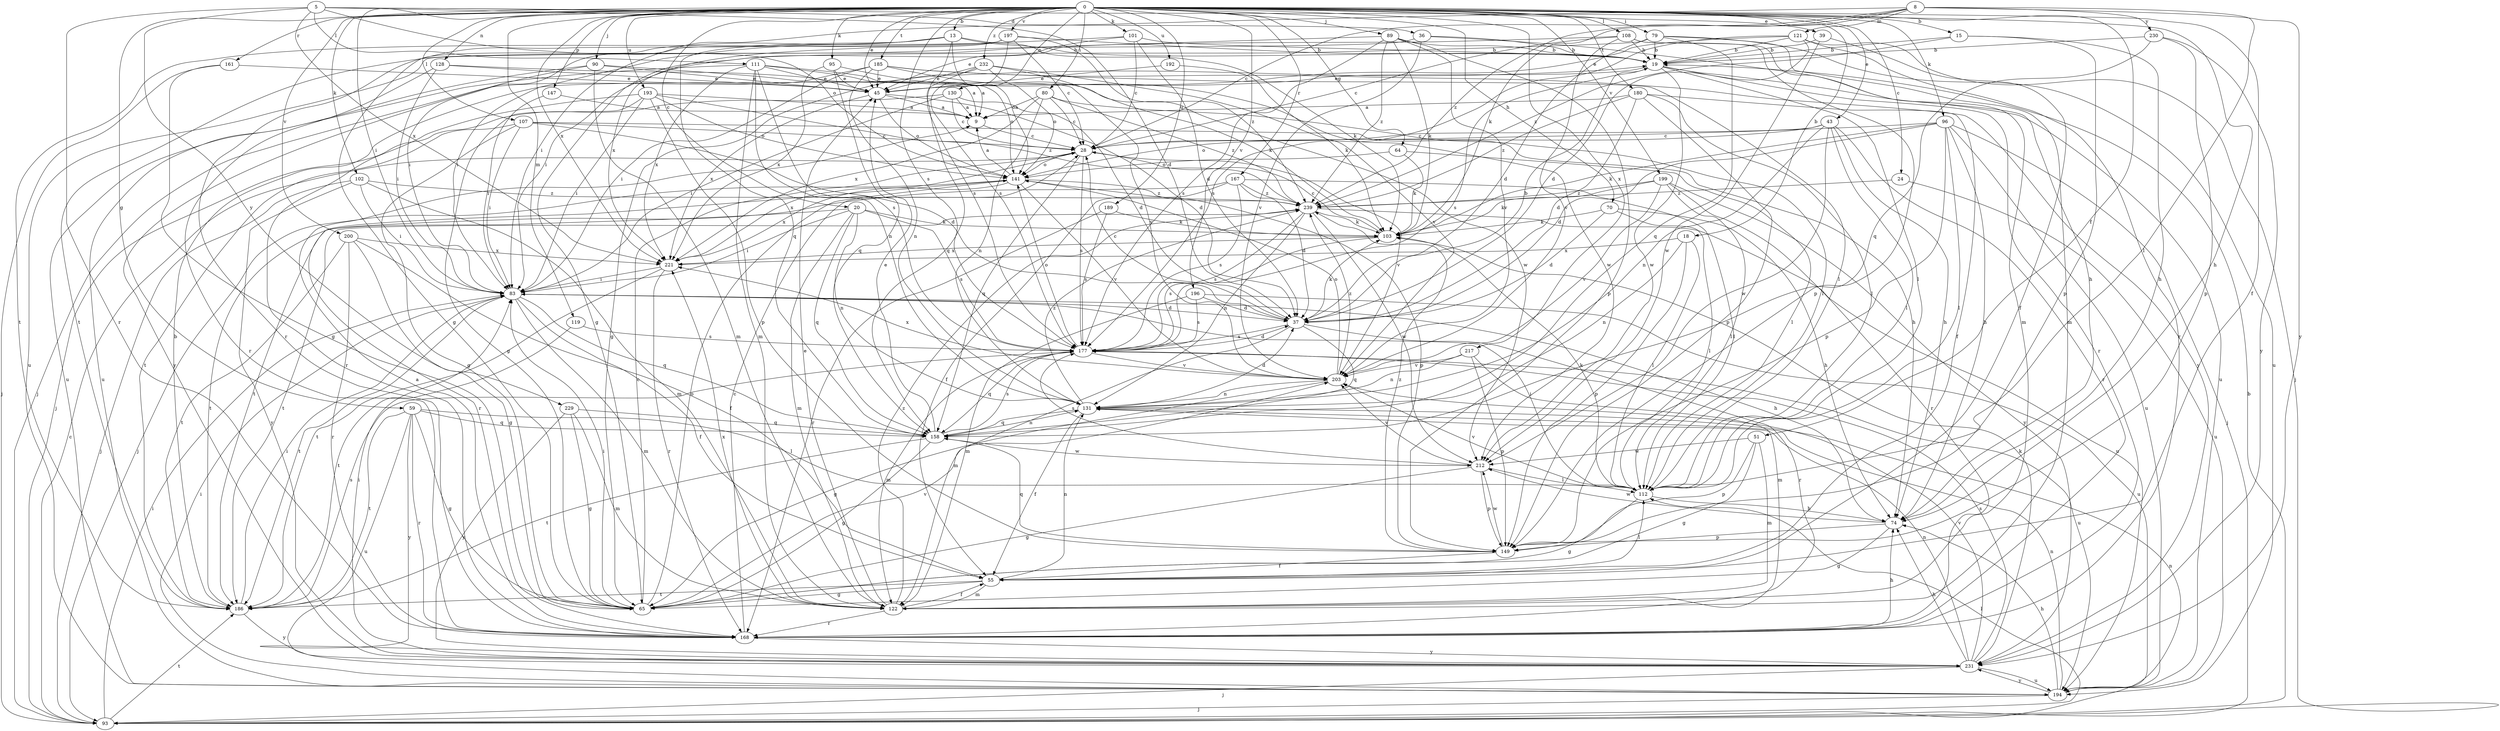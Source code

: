 strict digraph  {
0;
5;
8;
9;
13;
15;
18;
19;
20;
24;
28;
36;
37;
39;
43;
45;
51;
55;
59;
64;
65;
70;
74;
79;
80;
83;
89;
90;
93;
95;
96;
101;
102;
103;
107;
108;
111;
112;
119;
121;
122;
128;
130;
131;
141;
147;
149;
158;
161;
167;
168;
177;
180;
185;
186;
189;
192;
193;
194;
196;
197;
199;
200;
203;
212;
217;
221;
229;
230;
231;
232;
239;
0 -> 13  [label=b];
0 -> 15  [label=b];
0 -> 18  [label=b];
0 -> 20  [label=c];
0 -> 24  [label=c];
0 -> 39  [label=e];
0 -> 43  [label=e];
0 -> 45  [label=e];
0 -> 51  [label=f];
0 -> 55  [label=f];
0 -> 59  [label=g];
0 -> 64  [label=g];
0 -> 70  [label=h];
0 -> 79  [label=i];
0 -> 80  [label=i];
0 -> 83  [label=i];
0 -> 89  [label=j];
0 -> 90  [label=j];
0 -> 95  [label=k];
0 -> 96  [label=k];
0 -> 101  [label=k];
0 -> 102  [label=k];
0 -> 107  [label=l];
0 -> 108  [label=l];
0 -> 119  [label=m];
0 -> 128  [label=n];
0 -> 130  [label=n];
0 -> 147  [label=p];
0 -> 161  [label=r];
0 -> 167  [label=r];
0 -> 177  [label=s];
0 -> 180  [label=t];
0 -> 185  [label=t];
0 -> 189  [label=u];
0 -> 192  [label=u];
0 -> 193  [label=u];
0 -> 196  [label=v];
0 -> 197  [label=v];
0 -> 199  [label=v];
0 -> 200  [label=v];
0 -> 217  [label=x];
0 -> 221  [label=x];
0 -> 232  [label=z];
5 -> 36  [label=d];
5 -> 37  [label=d];
5 -> 74  [label=h];
5 -> 111  [label=l];
5 -> 141  [label=o];
5 -> 168  [label=r];
5 -> 221  [label=x];
5 -> 229  [label=y];
8 -> 28  [label=c];
8 -> 83  [label=i];
8 -> 103  [label=k];
8 -> 112  [label=l];
8 -> 121  [label=m];
8 -> 230  [label=y];
8 -> 231  [label=y];
8 -> 239  [label=z];
9 -> 28  [label=c];
13 -> 19  [label=b];
13 -> 65  [label=g];
13 -> 103  [label=k];
13 -> 141  [label=o];
13 -> 158  [label=q];
13 -> 177  [label=s];
13 -> 186  [label=t];
15 -> 19  [label=b];
15 -> 74  [label=h];
15 -> 149  [label=p];
15 -> 239  [label=z];
18 -> 112  [label=l];
18 -> 131  [label=n];
18 -> 149  [label=p];
18 -> 221  [label=x];
19 -> 45  [label=e];
19 -> 112  [label=l];
19 -> 168  [label=r];
19 -> 177  [label=s];
19 -> 194  [label=u];
19 -> 212  [label=w];
20 -> 83  [label=i];
20 -> 103  [label=k];
20 -> 122  [label=m];
20 -> 131  [label=n];
20 -> 158  [label=q];
20 -> 177  [label=s];
20 -> 186  [label=t];
24 -> 194  [label=u];
24 -> 239  [label=z];
28 -> 141  [label=o];
28 -> 158  [label=q];
28 -> 177  [label=s];
28 -> 203  [label=v];
28 -> 221  [label=x];
36 -> 19  [label=b];
36 -> 74  [label=h];
36 -> 194  [label=u];
36 -> 203  [label=v];
37 -> 19  [label=b];
37 -> 28  [label=c];
37 -> 103  [label=k];
37 -> 122  [label=m];
37 -> 158  [label=q];
37 -> 168  [label=r];
37 -> 177  [label=s];
39 -> 19  [label=b];
39 -> 55  [label=f];
39 -> 212  [label=w];
43 -> 28  [label=c];
43 -> 74  [label=h];
43 -> 112  [label=l];
43 -> 131  [label=n];
43 -> 141  [label=o];
43 -> 168  [label=r];
43 -> 212  [label=w];
45 -> 9  [label=a];
45 -> 37  [label=d];
45 -> 141  [label=o];
45 -> 221  [label=x];
51 -> 65  [label=g];
51 -> 122  [label=m];
51 -> 149  [label=p];
51 -> 212  [label=w];
55 -> 65  [label=g];
55 -> 112  [label=l];
55 -> 122  [label=m];
55 -> 131  [label=n];
55 -> 186  [label=t];
59 -> 65  [label=g];
59 -> 112  [label=l];
59 -> 158  [label=q];
59 -> 168  [label=r];
59 -> 186  [label=t];
59 -> 194  [label=u];
59 -> 231  [label=y];
64 -> 103  [label=k];
64 -> 112  [label=l];
64 -> 141  [label=o];
65 -> 28  [label=c];
65 -> 83  [label=i];
65 -> 141  [label=o];
65 -> 203  [label=v];
70 -> 37  [label=d];
70 -> 74  [label=h];
70 -> 103  [label=k];
70 -> 112  [label=l];
74 -> 65  [label=g];
74 -> 149  [label=p];
74 -> 212  [label=w];
79 -> 19  [label=b];
79 -> 37  [label=d];
79 -> 83  [label=i];
79 -> 122  [label=m];
79 -> 158  [label=q];
79 -> 194  [label=u];
80 -> 9  [label=a];
80 -> 28  [label=c];
80 -> 112  [label=l];
80 -> 131  [label=n];
80 -> 221  [label=x];
80 -> 239  [label=z];
83 -> 37  [label=d];
83 -> 55  [label=f];
83 -> 74  [label=h];
83 -> 122  [label=m];
83 -> 158  [label=q];
83 -> 186  [label=t];
89 -> 19  [label=b];
89 -> 103  [label=k];
89 -> 149  [label=p];
89 -> 177  [label=s];
89 -> 186  [label=t];
89 -> 203  [label=v];
89 -> 239  [label=z];
90 -> 9  [label=a];
90 -> 45  [label=e];
90 -> 122  [label=m];
90 -> 194  [label=u];
90 -> 231  [label=y];
93 -> 19  [label=b];
93 -> 28  [label=c];
93 -> 83  [label=i];
93 -> 112  [label=l];
93 -> 131  [label=n];
93 -> 186  [label=t];
95 -> 45  [label=e];
95 -> 158  [label=q];
95 -> 212  [label=w];
95 -> 221  [label=x];
96 -> 28  [label=c];
96 -> 37  [label=d];
96 -> 74  [label=h];
96 -> 93  [label=j];
96 -> 103  [label=k];
96 -> 112  [label=l];
96 -> 149  [label=p];
96 -> 194  [label=u];
101 -> 19  [label=b];
101 -> 28  [label=c];
101 -> 37  [label=d];
101 -> 45  [label=e];
101 -> 83  [label=i];
102 -> 83  [label=i];
102 -> 93  [label=j];
102 -> 122  [label=m];
102 -> 231  [label=y];
102 -> 239  [label=z];
103 -> 28  [label=c];
103 -> 177  [label=s];
103 -> 221  [label=x];
107 -> 28  [label=c];
107 -> 37  [label=d];
107 -> 65  [label=g];
107 -> 74  [label=h];
107 -> 83  [label=i];
107 -> 186  [label=t];
108 -> 19  [label=b];
108 -> 28  [label=c];
108 -> 65  [label=g];
108 -> 122  [label=m];
108 -> 149  [label=p];
108 -> 203  [label=v];
111 -> 9  [label=a];
111 -> 45  [label=e];
111 -> 122  [label=m];
111 -> 131  [label=n];
111 -> 177  [label=s];
111 -> 194  [label=u];
111 -> 203  [label=v];
111 -> 221  [label=x];
112 -> 65  [label=g];
112 -> 74  [label=h];
112 -> 83  [label=i];
112 -> 103  [label=k];
112 -> 203  [label=v];
119 -> 177  [label=s];
119 -> 186  [label=t];
121 -> 19  [label=b];
121 -> 37  [label=d];
121 -> 45  [label=e];
121 -> 93  [label=j];
121 -> 168  [label=r];
121 -> 177  [label=s];
122 -> 45  [label=e];
122 -> 55  [label=f];
122 -> 168  [label=r];
122 -> 221  [label=x];
122 -> 239  [label=z];
128 -> 45  [label=e];
128 -> 83  [label=i];
128 -> 141  [label=o];
128 -> 168  [label=r];
130 -> 9  [label=a];
130 -> 28  [label=c];
130 -> 37  [label=d];
130 -> 83  [label=i];
130 -> 93  [label=j];
131 -> 37  [label=d];
131 -> 55  [label=f];
131 -> 158  [label=q];
131 -> 239  [label=z];
141 -> 9  [label=a];
141 -> 93  [label=j];
141 -> 149  [label=p];
141 -> 168  [label=r];
141 -> 203  [label=v];
141 -> 221  [label=x];
141 -> 239  [label=z];
147 -> 9  [label=a];
147 -> 83  [label=i];
149 -> 55  [label=f];
149 -> 158  [label=q];
149 -> 212  [label=w];
149 -> 239  [label=z];
158 -> 45  [label=e];
158 -> 65  [label=g];
158 -> 131  [label=n];
158 -> 177  [label=s];
158 -> 186  [label=t];
158 -> 212  [label=w];
161 -> 45  [label=e];
161 -> 65  [label=g];
161 -> 93  [label=j];
167 -> 37  [label=d];
167 -> 55  [label=f];
167 -> 112  [label=l];
167 -> 177  [label=s];
167 -> 186  [label=t];
167 -> 239  [label=z];
168 -> 9  [label=a];
168 -> 28  [label=c];
168 -> 74  [label=h];
168 -> 231  [label=y];
177 -> 37  [label=d];
177 -> 122  [label=m];
177 -> 141  [label=o];
177 -> 158  [label=q];
177 -> 194  [label=u];
177 -> 203  [label=v];
180 -> 9  [label=a];
180 -> 37  [label=d];
180 -> 55  [label=f];
180 -> 112  [label=l];
180 -> 149  [label=p];
180 -> 239  [label=z];
185 -> 45  [label=e];
185 -> 83  [label=i];
185 -> 93  [label=j];
185 -> 112  [label=l];
185 -> 131  [label=n];
185 -> 212  [label=w];
185 -> 231  [label=y];
186 -> 19  [label=b];
186 -> 83  [label=i];
186 -> 177  [label=s];
186 -> 231  [label=y];
189 -> 103  [label=k];
189 -> 168  [label=r];
189 -> 177  [label=s];
192 -> 45  [label=e];
192 -> 103  [label=k];
193 -> 9  [label=a];
193 -> 65  [label=g];
193 -> 83  [label=i];
193 -> 141  [label=o];
193 -> 149  [label=p];
193 -> 168  [label=r];
193 -> 239  [label=z];
194 -> 74  [label=h];
194 -> 83  [label=i];
194 -> 93  [label=j];
194 -> 131  [label=n];
194 -> 231  [label=y];
196 -> 37  [label=d];
196 -> 122  [label=m];
196 -> 177  [label=s];
196 -> 194  [label=u];
197 -> 19  [label=b];
197 -> 28  [label=c];
197 -> 83  [label=i];
197 -> 168  [label=r];
197 -> 177  [label=s];
197 -> 221  [label=x];
197 -> 239  [label=z];
199 -> 103  [label=k];
199 -> 112  [label=l];
199 -> 168  [label=r];
199 -> 203  [label=v];
199 -> 231  [label=y];
199 -> 239  [label=z];
200 -> 55  [label=f];
200 -> 65  [label=g];
200 -> 168  [label=r];
200 -> 186  [label=t];
200 -> 221  [label=x];
203 -> 65  [label=g];
203 -> 131  [label=n];
203 -> 141  [label=o];
203 -> 221  [label=x];
203 -> 239  [label=z];
212 -> 65  [label=g];
212 -> 112  [label=l];
212 -> 149  [label=p];
212 -> 177  [label=s];
212 -> 203  [label=v];
217 -> 122  [label=m];
217 -> 131  [label=n];
217 -> 149  [label=p];
217 -> 203  [label=v];
221 -> 83  [label=i];
221 -> 168  [label=r];
221 -> 186  [label=t];
229 -> 65  [label=g];
229 -> 122  [label=m];
229 -> 158  [label=q];
229 -> 231  [label=y];
230 -> 19  [label=b];
230 -> 149  [label=p];
230 -> 158  [label=q];
230 -> 231  [label=y];
231 -> 74  [label=h];
231 -> 83  [label=i];
231 -> 93  [label=j];
231 -> 103  [label=k];
231 -> 131  [label=n];
231 -> 177  [label=s];
231 -> 194  [label=u];
231 -> 203  [label=v];
232 -> 45  [label=e];
232 -> 65  [label=g];
232 -> 103  [label=k];
232 -> 141  [label=o];
232 -> 158  [label=q];
232 -> 203  [label=v];
239 -> 103  [label=k];
239 -> 131  [label=n];
239 -> 177  [label=s];
239 -> 186  [label=t];
239 -> 194  [label=u];
239 -> 212  [label=w];
}
